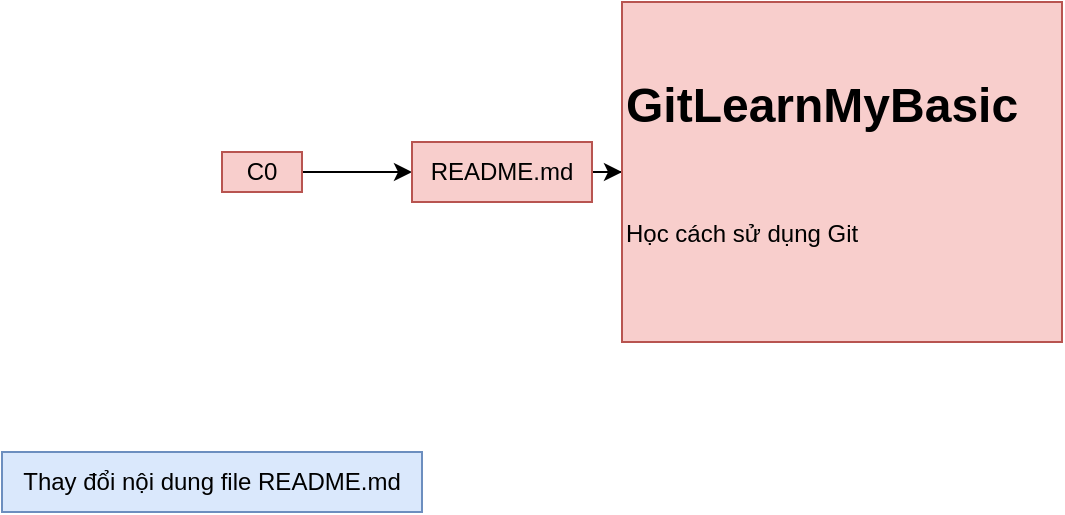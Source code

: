 <mxfile version="21.6.5" type="device" pages="2">
  <diagram id="TwFclFMJ9xaS21A_0iCj" name="Follow">
    <mxGraphModel dx="655" dy="455" grid="1" gridSize="10" guides="1" tooltips="1" connect="1" arrows="1" fold="1" page="1" pageScale="1" pageWidth="827" pageHeight="1169" math="0" shadow="0">
      <root>
        <mxCell id="0" />
        <mxCell id="0FaFJFfD3TxU9oFDaxpp-23" value="start" style="locked=1;" visible="0" parent="0" />
        <UserObject label="C0 là trạng thái repository ban đầu" link="data:action/json,{   &quot;actions&quot;: [     {       &quot;toggle&quot;: {         &quot;cells&quot;: [           &quot;createfilemdID&quot;         ]       }     }   ] }" id="0FaFJFfD3TxU9oFDaxpp-31">
          <mxCell style="text;html=1;strokeColor=#6c8ebf;fillColor=#dae8fc;align=center;verticalAlign=middle;whiteSpace=wrap;rounded=0;" vertex="1" parent="0FaFJFfD3TxU9oFDaxpp-23">
            <mxGeometry x="40" y="90" width="210" height="30" as="geometry" />
          </mxCell>
        </UserObject>
        <mxCell id="1" style="" parent="0" visible="0" />
        <mxCell id="0FaFJFfD3TxU9oFDaxpp-3" value="" style="edgeStyle=orthogonalEdgeStyle;rounded=0;orthogonalLoop=1;jettySize=auto;html=1;" edge="1" parent="1" source="2" target="0FaFJFfD3TxU9oFDaxpp-2">
          <mxGeometry relative="1" as="geometry" />
        </mxCell>
        <mxCell id="2" value="C0" style="text;html=1;strokeColor=#b85450;fillColor=#f8cecc;align=center;verticalAlign=middle;whiteSpace=wrap;rounded=0;" parent="1" vertex="1">
          <mxGeometry x="150" y="140" width="40" height="20" as="geometry" />
        </mxCell>
        <mxCell id="0FaFJFfD3TxU9oFDaxpp-5" value="" style="edgeStyle=orthogonalEdgeStyle;rounded=0;orthogonalLoop=1;jettySize=auto;html=1;" edge="1" parent="1" source="0FaFJFfD3TxU9oFDaxpp-2" target="0FaFJFfD3TxU9oFDaxpp-4">
          <mxGeometry relative="1" as="geometry" />
        </mxCell>
        <mxCell id="0FaFJFfD3TxU9oFDaxpp-2" value="README.md" style="text;html=1;strokeColor=#b85450;fillColor=#f8cecc;align=center;verticalAlign=middle;whiteSpace=wrap;rounded=0;" vertex="1" parent="1">
          <mxGeometry x="245" y="135" width="90" height="30" as="geometry" />
        </mxCell>
        <mxCell id="0FaFJFfD3TxU9oFDaxpp-4" value="&#xa;&lt;h1 dir=&quot;auto&quot; tabindex=&quot;-1&quot;&gt;GitLearnMyBasic&lt;/h1&gt;&#xa;&lt;p dir=&quot;auto&quot;&gt;Học cách sử dụng Git&lt;/p&gt;&#xa;&#xa;" style="text;html=1;strokeColor=#b85450;fillColor=#f8cecc;align=left;verticalAlign=middle;whiteSpace=wrap;rounded=0;" vertex="1" parent="1">
          <mxGeometry x="350" y="65" width="220" height="170" as="geometry" />
        </mxCell>
        <mxCell id="0FaFJFfD3TxU9oFDaxpp-13" value="git commit" style="text;html=1;strokeColor=none;fillColor=none;align=center;verticalAlign=middle;whiteSpace=wrap;rounded=0;labelBorderColor=#3399FF;fontSize=13;strokeWidth=1;" vertex="1" parent="1">
          <mxGeometry x="40" y="420" width="90" height="30" as="geometry" />
        </mxCell>
        <mxCell id="0FaFJFfD3TxU9oFDaxpp-17" value="C1" style="text;html=1;strokeColor=#b85450;fillColor=#f8cecc;align=center;verticalAlign=middle;whiteSpace=wrap;rounded=0;" vertex="1" parent="1">
          <mxGeometry x="150" y="524" width="40" height="20" as="geometry" />
        </mxCell>
        <mxCell id="createfilemdID" value="creat file md" parent="0" />
        <mxCell id="0FaFJFfD3TxU9oFDaxpp-36" value="" style="edgeStyle=orthogonalEdgeStyle;rounded=0;orthogonalLoop=1;jettySize=auto;html=1;" edge="1" parent="createfilemdID" source="0FaFJFfD3TxU9oFDaxpp-37" target="0FaFJFfD3TxU9oFDaxpp-39">
          <mxGeometry relative="1" as="geometry" />
        </mxCell>
        <mxCell id="0FaFJFfD3TxU9oFDaxpp-37" value="C0" style="text;html=1;strokeColor=#b85450;fillColor=#f8cecc;align=center;verticalAlign=middle;whiteSpace=wrap;rounded=0;" vertex="1" parent="createfilemdID">
          <mxGeometry x="150" y="140" width="40" height="20" as="geometry" />
        </mxCell>
        <mxCell id="0FaFJFfD3TxU9oFDaxpp-38" value="" style="edgeStyle=orthogonalEdgeStyle;rounded=0;orthogonalLoop=1;jettySize=auto;html=1;" edge="1" parent="createfilemdID" source="0FaFJFfD3TxU9oFDaxpp-39" target="0FaFJFfD3TxU9oFDaxpp-40">
          <mxGeometry relative="1" as="geometry" />
        </mxCell>
        <mxCell id="0FaFJFfD3TxU9oFDaxpp-39" value="README.md" style="text;html=1;strokeColor=#b85450;fillColor=#f8cecc;align=center;verticalAlign=middle;whiteSpace=wrap;rounded=0;" vertex="1" parent="createfilemdID">
          <mxGeometry x="245" y="135" width="90" height="30" as="geometry" />
        </mxCell>
        <mxCell id="0FaFJFfD3TxU9oFDaxpp-40" value="&#xa;&lt;h1 dir=&quot;auto&quot; tabindex=&quot;-1&quot;&gt;GitLearnMyBasic&lt;/h1&gt;&#xa;&lt;p dir=&quot;auto&quot;&gt;Học cách sử dụng Git&lt;/p&gt;&#xa;&#xa;" style="text;html=1;strokeColor=#b85450;fillColor=#f8cecc;align=left;verticalAlign=middle;whiteSpace=wrap;rounded=0;" vertex="1" parent="createfilemdID">
          <mxGeometry x="350" y="65" width="220" height="170" as="geometry" />
        </mxCell>
        <mxCell id="0FaFJFfD3TxU9oFDaxpp-42" value="Thay đổi nội dung file README.md" style="text;html=1;strokeColor=#6c8ebf;fillColor=#dae8fc;align=center;verticalAlign=middle;whiteSpace=wrap;rounded=0;" vertex="1" parent="createfilemdID">
          <mxGeometry x="40" y="290" width="210" height="30" as="geometry" />
        </mxCell>
        <mxCell id="0FaFJFfD3TxU9oFDaxpp-7" value="git commit" style="locked=1;" visible="0" parent="0" />
        <mxCell id="0FaFJFfD3TxU9oFDaxpp-8" value="" style="edgeStyle=orthogonalEdgeStyle;rounded=0;orthogonalLoop=1;jettySize=auto;html=1;" edge="1" parent="0FaFJFfD3TxU9oFDaxpp-7" source="0FaFJFfD3TxU9oFDaxpp-9" target="0FaFJFfD3TxU9oFDaxpp-11">
          <mxGeometry relative="1" as="geometry" />
        </mxCell>
        <mxCell id="0FaFJFfD3TxU9oFDaxpp-18" style="edgeStyle=orthogonalEdgeStyle;rounded=0;orthogonalLoop=1;jettySize=auto;html=1;exitX=0.5;exitY=1;exitDx=0;exitDy=0;entryX=0.5;entryY=0;entryDx=0;entryDy=0;" edge="1" parent="0FaFJFfD3TxU9oFDaxpp-7" source="0FaFJFfD3TxU9oFDaxpp-9" target="0FaFJFfD3TxU9oFDaxpp-17">
          <mxGeometry relative="1" as="geometry" />
        </mxCell>
        <mxCell id="0FaFJFfD3TxU9oFDaxpp-10" value="" style="edgeStyle=orthogonalEdgeStyle;rounded=0;orthogonalLoop=1;jettySize=auto;html=1;entryX=-0.004;entryY=0.028;entryDx=0;entryDy=0;entryPerimeter=0;" edge="1" parent="0FaFJFfD3TxU9oFDaxpp-7" source="0FaFJFfD3TxU9oFDaxpp-11" target="0FaFJFfD3TxU9oFDaxpp-12">
          <mxGeometry relative="1" as="geometry" />
        </mxCell>
        <mxCell id="0FaFJFfD3TxU9oFDaxpp-11" value="README.md" style="text;html=1;strokeColor=#b85450;fillColor=#f8cecc;align=center;verticalAlign=middle;whiteSpace=wrap;rounded=0;" vertex="1" parent="0FaFJFfD3TxU9oFDaxpp-7">
          <mxGeometry x="245" y="345" width="90" height="30" as="geometry" />
        </mxCell>
        <mxCell id="0FaFJFfD3TxU9oFDaxpp-12" value="&#xa;&lt;h1 dir=&quot;auto&quot; tabindex=&quot;-1&quot;&gt;GitLearnMyBasic&lt;/h1&gt;&#xa;&lt;p dir=&quot;auto&quot;&gt;Học cách sử dụng Git&lt;/p&gt;&#xa;&lt;h2 dir=&quot;auto&quot; tabindex=&quot;-1&quot;&gt;&lt;a href=&quot;https://github.com/coibaka/GitLearnMyBasic/tree/main#tạo-commit-git&quot; tabindex=&quot;-1&quot; aria-hidden=&quot;true&quot; class=&quot;anchor&quot; id=&quot;user-content-tạo-commit-git&quot;&gt;&lt;svg aria-hidden=&quot;true&quot; height=&quot;16&quot; width=&quot;16&quot; version=&quot;1.1&quot; viewBox=&quot;0 0 16 16&quot; class=&quot;octicon octicon-link&quot;&gt;&lt;/svg&gt;&lt;/a&gt;&lt;/h2&gt;&lt;h2 dir=&quot;auto&quot; tabindex=&quot;-1&quot;&gt;Tạo commit Git&lt;/h2&gt;&#xa;&lt;p dir=&quot;auto&quot;&gt;Sử dụng lệnh : &lt;code&gt;git commit&lt;/code&gt; để lưu trạng thái thay đổi hiện tại.&lt;/p&gt;&#xa;&lt;div class=&quot;snippet-clipboard-content notranslate position-relative overflow-auto&quot;&gt;&lt;pre class=&quot;notranslate&quot; lang=&quot;git&quot;&gt;&lt;code&gt;git commit&#xa;&lt;/code&gt;&lt;/pre&gt;&lt;/div&gt;&#xa;&#xa;" style="text;html=1;strokeColor=#b85450;fillColor=#f8cecc;align=left;verticalAlign=middle;whiteSpace=wrap;rounded=0;" vertex="1" parent="0FaFJFfD3TxU9oFDaxpp-7">
          <mxGeometry x="360" y="350" width="360" height="380" as="geometry" />
        </mxCell>
        <mxCell id="0FaFJFfD3TxU9oFDaxpp-14" style="edgeStyle=orthogonalEdgeStyle;rounded=0;orthogonalLoop=1;jettySize=auto;html=1;exitX=0.5;exitY=1;exitDx=0;exitDy=0;" edge="1" parent="0FaFJFfD3TxU9oFDaxpp-7" source="0FaFJFfD3TxU9oFDaxpp-4" target="0FaFJFfD3TxU9oFDaxpp-12">
          <mxGeometry relative="1" as="geometry" />
        </mxCell>
        <mxCell id="0FaFJFfD3TxU9oFDaxpp-16" style="edgeStyle=orthogonalEdgeStyle;rounded=0;orthogonalLoop=1;jettySize=auto;html=1;exitX=0.5;exitY=1;exitDx=0;exitDy=0;entryX=0.5;entryY=0;entryDx=0;entryDy=0;" edge="1" parent="0FaFJFfD3TxU9oFDaxpp-7" source="2" target="0FaFJFfD3TxU9oFDaxpp-9">
          <mxGeometry relative="1" as="geometry" />
        </mxCell>
        <mxCell id="0FaFJFfD3TxU9oFDaxpp-20" style="edgeStyle=orthogonalEdgeStyle;rounded=0;orthogonalLoop=1;jettySize=auto;html=1;exitX=1;exitY=0.5;exitDx=0;exitDy=0;entryX=-0.002;entryY=0.483;entryDx=0;entryDy=0;entryPerimeter=0;" edge="1" parent="0FaFJFfD3TxU9oFDaxpp-7" source="0FaFJFfD3TxU9oFDaxpp-17" target="0FaFJFfD3TxU9oFDaxpp-12">
          <mxGeometry relative="1" as="geometry" />
        </mxCell>
        <mxCell id="0FaFJFfD3TxU9oFDaxpp-9" value="Change stage" style="text;html=1;strokeColor=#b85450;fillColor=#f8cecc;align=center;verticalAlign=middle;whiteSpace=wrap;rounded=0;" vertex="1" parent="0FaFJFfD3TxU9oFDaxpp-7">
          <mxGeometry x="120" y="345" width="100" height="30" as="geometry" />
        </mxCell>
        <mxCell id="0FaFJFfD3TxU9oFDaxpp-29" value="git commit" style="text;html=1;strokeColor=none;fillColor=none;align=center;verticalAlign=middle;whiteSpace=wrap;rounded=0;labelBorderColor=#3399FF;fontSize=13;strokeWidth=1;" vertex="1" parent="0FaFJFfD3TxU9oFDaxpp-7">
          <mxGeometry x="40" y="420" width="90" height="30" as="geometry" />
        </mxCell>
        <mxCell id="0FaFJFfD3TxU9oFDaxpp-43" value="git status first commit" visible="0" parent="0" />
        <mxCell id="0FaFJFfD3TxU9oFDaxpp-44" value="" style="edgeStyle=orthogonalEdgeStyle;rounded=0;orthogonalLoop=1;jettySize=auto;html=1;" edge="1" parent="0FaFJFfD3TxU9oFDaxpp-43" source="0FaFJFfD3TxU9oFDaxpp-52" target="0FaFJFfD3TxU9oFDaxpp-47">
          <mxGeometry relative="1" as="geometry" />
        </mxCell>
        <mxCell id="0FaFJFfD3TxU9oFDaxpp-45" style="edgeStyle=orthogonalEdgeStyle;rounded=0;orthogonalLoop=1;jettySize=auto;html=1;exitX=0.5;exitY=1;exitDx=0;exitDy=0;entryX=0.5;entryY=0;entryDx=0;entryDy=0;" edge="1" parent="0FaFJFfD3TxU9oFDaxpp-43" source="0FaFJFfD3TxU9oFDaxpp-52">
          <mxGeometry relative="1" as="geometry" />
        </mxCell>
        <mxCell id="0FaFJFfD3TxU9oFDaxpp-46" value="" style="edgeStyle=orthogonalEdgeStyle;rounded=0;orthogonalLoop=1;jettySize=auto;html=1;entryX=-0.004;entryY=0.028;entryDx=0;entryDy=0;entryPerimeter=0;" edge="1" parent="0FaFJFfD3TxU9oFDaxpp-43" source="0FaFJFfD3TxU9oFDaxpp-47" target="0FaFJFfD3TxU9oFDaxpp-48">
          <mxGeometry relative="1" as="geometry" />
        </mxCell>
        <mxCell id="0FaFJFfD3TxU9oFDaxpp-47" value="README.md" style="text;html=1;strokeColor=#b85450;fillColor=#f8cecc;align=center;verticalAlign=middle;whiteSpace=wrap;rounded=0;" vertex="1" parent="0FaFJFfD3TxU9oFDaxpp-43">
          <mxGeometry x="245" y="345" width="90" height="30" as="geometry" />
        </mxCell>
        <mxCell id="0FaFJFfD3TxU9oFDaxpp-48" value="&#xa;&lt;h1 dir=&quot;auto&quot; tabindex=&quot;-1&quot;&gt;GitLearnMyBasic&lt;/h1&gt;&#xa;&lt;p dir=&quot;auto&quot;&gt;Học cách sử dụng Git&lt;/p&gt;&#xa;&lt;h2 dir=&quot;auto&quot; tabindex=&quot;-1&quot;&gt;&lt;a href=&quot;https://github.com/coibaka/GitLearnMyBasic/tree/main#tạo-commit-git&quot; tabindex=&quot;-1&quot; aria-hidden=&quot;true&quot; class=&quot;anchor&quot; id=&quot;user-content-tạo-commit-git&quot;&gt;&lt;svg aria-hidden=&quot;true&quot; height=&quot;16&quot; width=&quot;16&quot; version=&quot;1.1&quot; viewBox=&quot;0 0 16 16&quot; class=&quot;octicon octicon-link&quot;&gt;&lt;/svg&gt;&lt;/a&gt;&lt;/h2&gt;&lt;h2 dir=&quot;auto&quot; tabindex=&quot;-1&quot;&gt;Tạo commit Git&lt;/h2&gt;&#xa;&lt;p dir=&quot;auto&quot;&gt;Sử dụng lệnh : &lt;code&gt;git commit&lt;/code&gt; để lưu trạng thái thay đổi hiện tại.&lt;/p&gt;&#xa;&lt;div class=&quot;snippet-clipboard-content notranslate position-relative overflow-auto&quot;&gt;&lt;pre class=&quot;notranslate&quot; lang=&quot;git&quot;&gt;&lt;code&gt;git commit&#xa;&lt;/code&gt;&lt;/pre&gt;&lt;/div&gt;&#xa;&#xa;" style="text;html=1;strokeColor=#b85450;fillColor=#f8cecc;align=left;verticalAlign=middle;whiteSpace=wrap;rounded=0;" vertex="1" parent="0FaFJFfD3TxU9oFDaxpp-43">
          <mxGeometry x="360" y="350" width="360" height="380" as="geometry" />
        </mxCell>
        <mxCell id="0FaFJFfD3TxU9oFDaxpp-49" style="edgeStyle=orthogonalEdgeStyle;rounded=0;orthogonalLoop=1;jettySize=auto;html=1;exitX=0.5;exitY=1;exitDx=0;exitDy=0;" edge="1" parent="0FaFJFfD3TxU9oFDaxpp-43" target="0FaFJFfD3TxU9oFDaxpp-48">
          <mxGeometry relative="1" as="geometry" />
        </mxCell>
        <mxCell id="0FaFJFfD3TxU9oFDaxpp-50" style="edgeStyle=orthogonalEdgeStyle;rounded=0;orthogonalLoop=1;jettySize=auto;html=1;exitX=0.5;exitY=1;exitDx=0;exitDy=0;entryX=0.5;entryY=0;entryDx=0;entryDy=0;" edge="1" parent="0FaFJFfD3TxU9oFDaxpp-43" target="0FaFJFfD3TxU9oFDaxpp-52">
          <mxGeometry relative="1" as="geometry" />
        </mxCell>
        <mxCell id="0FaFJFfD3TxU9oFDaxpp-51" style="edgeStyle=orthogonalEdgeStyle;rounded=0;orthogonalLoop=1;jettySize=auto;html=1;exitX=1;exitY=0.5;exitDx=0;exitDy=0;entryX=-0.002;entryY=0.483;entryDx=0;entryDy=0;entryPerimeter=0;" edge="1" parent="0FaFJFfD3TxU9oFDaxpp-43" target="0FaFJFfD3TxU9oFDaxpp-48">
          <mxGeometry relative="1" as="geometry" />
        </mxCell>
        <mxCell id="0FaFJFfD3TxU9oFDaxpp-56" style="edgeStyle=orthogonalEdgeStyle;rounded=0;orthogonalLoop=1;jettySize=auto;html=1;entryX=0.5;entryY=0;entryDx=0;entryDy=0;" edge="1" parent="0FaFJFfD3TxU9oFDaxpp-43" source="0FaFJFfD3TxU9oFDaxpp-52" target="0FaFJFfD3TxU9oFDaxpp-54">
          <mxGeometry relative="1" as="geometry" />
        </mxCell>
        <mxCell id="0FaFJFfD3TxU9oFDaxpp-52" value="Change stage" style="text;html=1;strokeColor=#b85450;fillColor=#f8cecc;align=center;verticalAlign=middle;whiteSpace=wrap;rounded=0;" vertex="1" parent="0FaFJFfD3TxU9oFDaxpp-43">
          <mxGeometry x="120" y="345" width="100" height="30" as="geometry" />
        </mxCell>
        <mxCell id="0FaFJFfD3TxU9oFDaxpp-53" value="git commit" style="text;html=1;strokeColor=none;fillColor=none;align=center;verticalAlign=middle;whiteSpace=wrap;rounded=0;labelBorderColor=#3399FF;fontSize=13;strokeWidth=1;" vertex="1" parent="0FaFJFfD3TxU9oFDaxpp-43">
          <mxGeometry x="40" y="420" width="90" height="30" as="geometry" />
        </mxCell>
        <mxCell id="0FaFJFfD3TxU9oFDaxpp-55" style="edgeStyle=orthogonalEdgeStyle;rounded=0;orthogonalLoop=1;jettySize=auto;html=1;entryX=0;entryY=0.5;entryDx=0;entryDy=0;" edge="1" parent="0FaFJFfD3TxU9oFDaxpp-43" source="0FaFJFfD3TxU9oFDaxpp-54" target="0FaFJFfD3TxU9oFDaxpp-48">
          <mxGeometry relative="1" as="geometry" />
        </mxCell>
        <mxCell id="0FaFJFfD3TxU9oFDaxpp-54" value="C1" style="text;html=1;strokeColor=#b85450;fillColor=#f8cecc;align=center;verticalAlign=middle;whiteSpace=wrap;rounded=0;" vertex="1" parent="0FaFJFfD3TxU9oFDaxpp-43">
          <mxGeometry x="150" y="530" width="40" height="20" as="geometry" />
        </mxCell>
        <mxCell id="0FaFJFfD3TxU9oFDaxpp-60" style="edgeStyle=orthogonalEdgeStyle;rounded=0;orthogonalLoop=1;jettySize=auto;html=1;exitX=1;exitY=0.5;exitDx=0;exitDy=0;entryX=0;entryY=0.5;entryDx=0;entryDy=0;" edge="1" parent="0FaFJFfD3TxU9oFDaxpp-43" source="0FaFJFfD3TxU9oFDaxpp-57" target="0FaFJFfD3TxU9oFDaxpp-54">
          <mxGeometry relative="1" as="geometry" />
        </mxCell>
        <mxCell id="0FaFJFfD3TxU9oFDaxpp-57" value="main*" style="text;html=1;strokeColor=#b85450;fillColor=#f8cecc;align=center;verticalAlign=middle;whiteSpace=wrap;rounded=0;" vertex="1" parent="0FaFJFfD3TxU9oFDaxpp-43">
          <mxGeometry x="70" y="530" width="40" height="20" as="geometry" />
        </mxCell>
      </root>
    </mxGraphModel>
  </diagram>
  <diagram id="K4OjnvBI7X-LpvpeGaA9" name="Trang-2">
    <mxGraphModel dx="655" dy="455" grid="1" gridSize="10" guides="1" tooltips="1" connect="1" arrows="1" fold="1" page="1" pageScale="1" pageWidth="1169" pageHeight="827" math="0" shadow="0">
      <root>
        <mxCell id="0" />
        <mxCell id="1" parent="0" />
      </root>
    </mxGraphModel>
  </diagram>
</mxfile>
